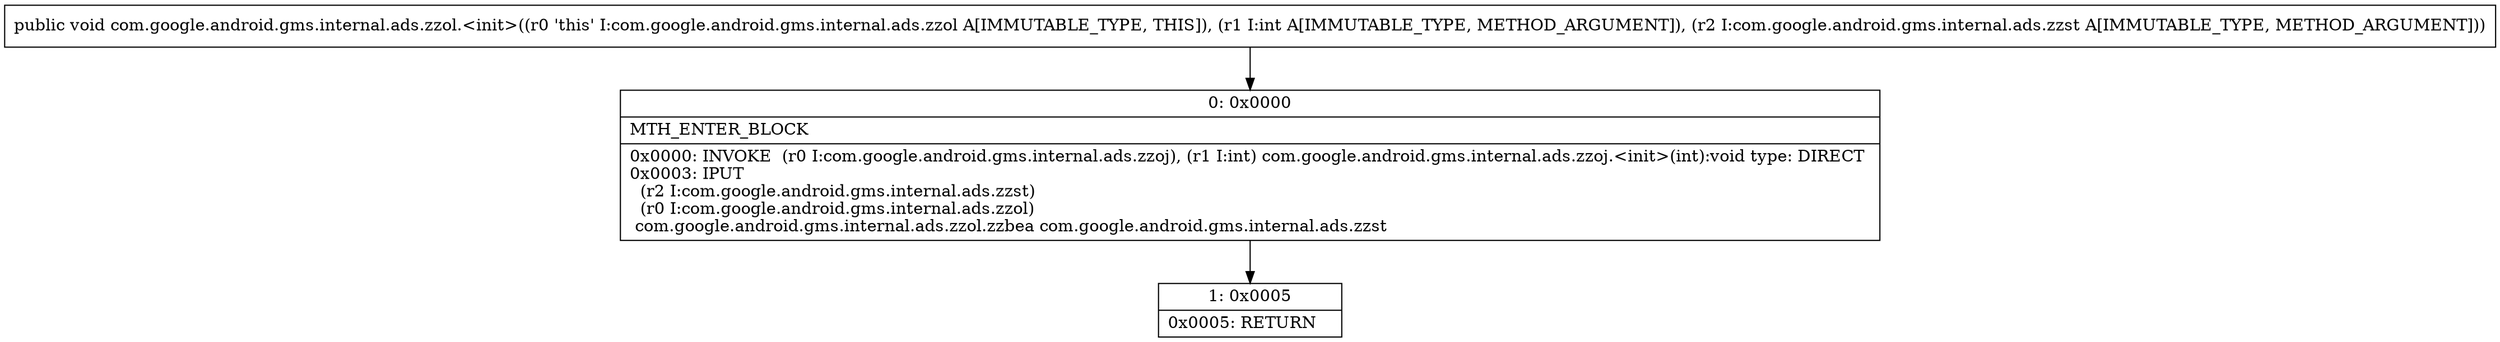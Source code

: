digraph "CFG forcom.google.android.gms.internal.ads.zzol.\<init\>(ILcom\/google\/android\/gms\/internal\/ads\/zzst;)V" {
Node_0 [shape=record,label="{0\:\ 0x0000|MTH_ENTER_BLOCK\l|0x0000: INVOKE  (r0 I:com.google.android.gms.internal.ads.zzoj), (r1 I:int) com.google.android.gms.internal.ads.zzoj.\<init\>(int):void type: DIRECT \l0x0003: IPUT  \l  (r2 I:com.google.android.gms.internal.ads.zzst)\l  (r0 I:com.google.android.gms.internal.ads.zzol)\l com.google.android.gms.internal.ads.zzol.zzbea com.google.android.gms.internal.ads.zzst \l}"];
Node_1 [shape=record,label="{1\:\ 0x0005|0x0005: RETURN   \l}"];
MethodNode[shape=record,label="{public void com.google.android.gms.internal.ads.zzol.\<init\>((r0 'this' I:com.google.android.gms.internal.ads.zzol A[IMMUTABLE_TYPE, THIS]), (r1 I:int A[IMMUTABLE_TYPE, METHOD_ARGUMENT]), (r2 I:com.google.android.gms.internal.ads.zzst A[IMMUTABLE_TYPE, METHOD_ARGUMENT])) }"];
MethodNode -> Node_0;
Node_0 -> Node_1;
}

